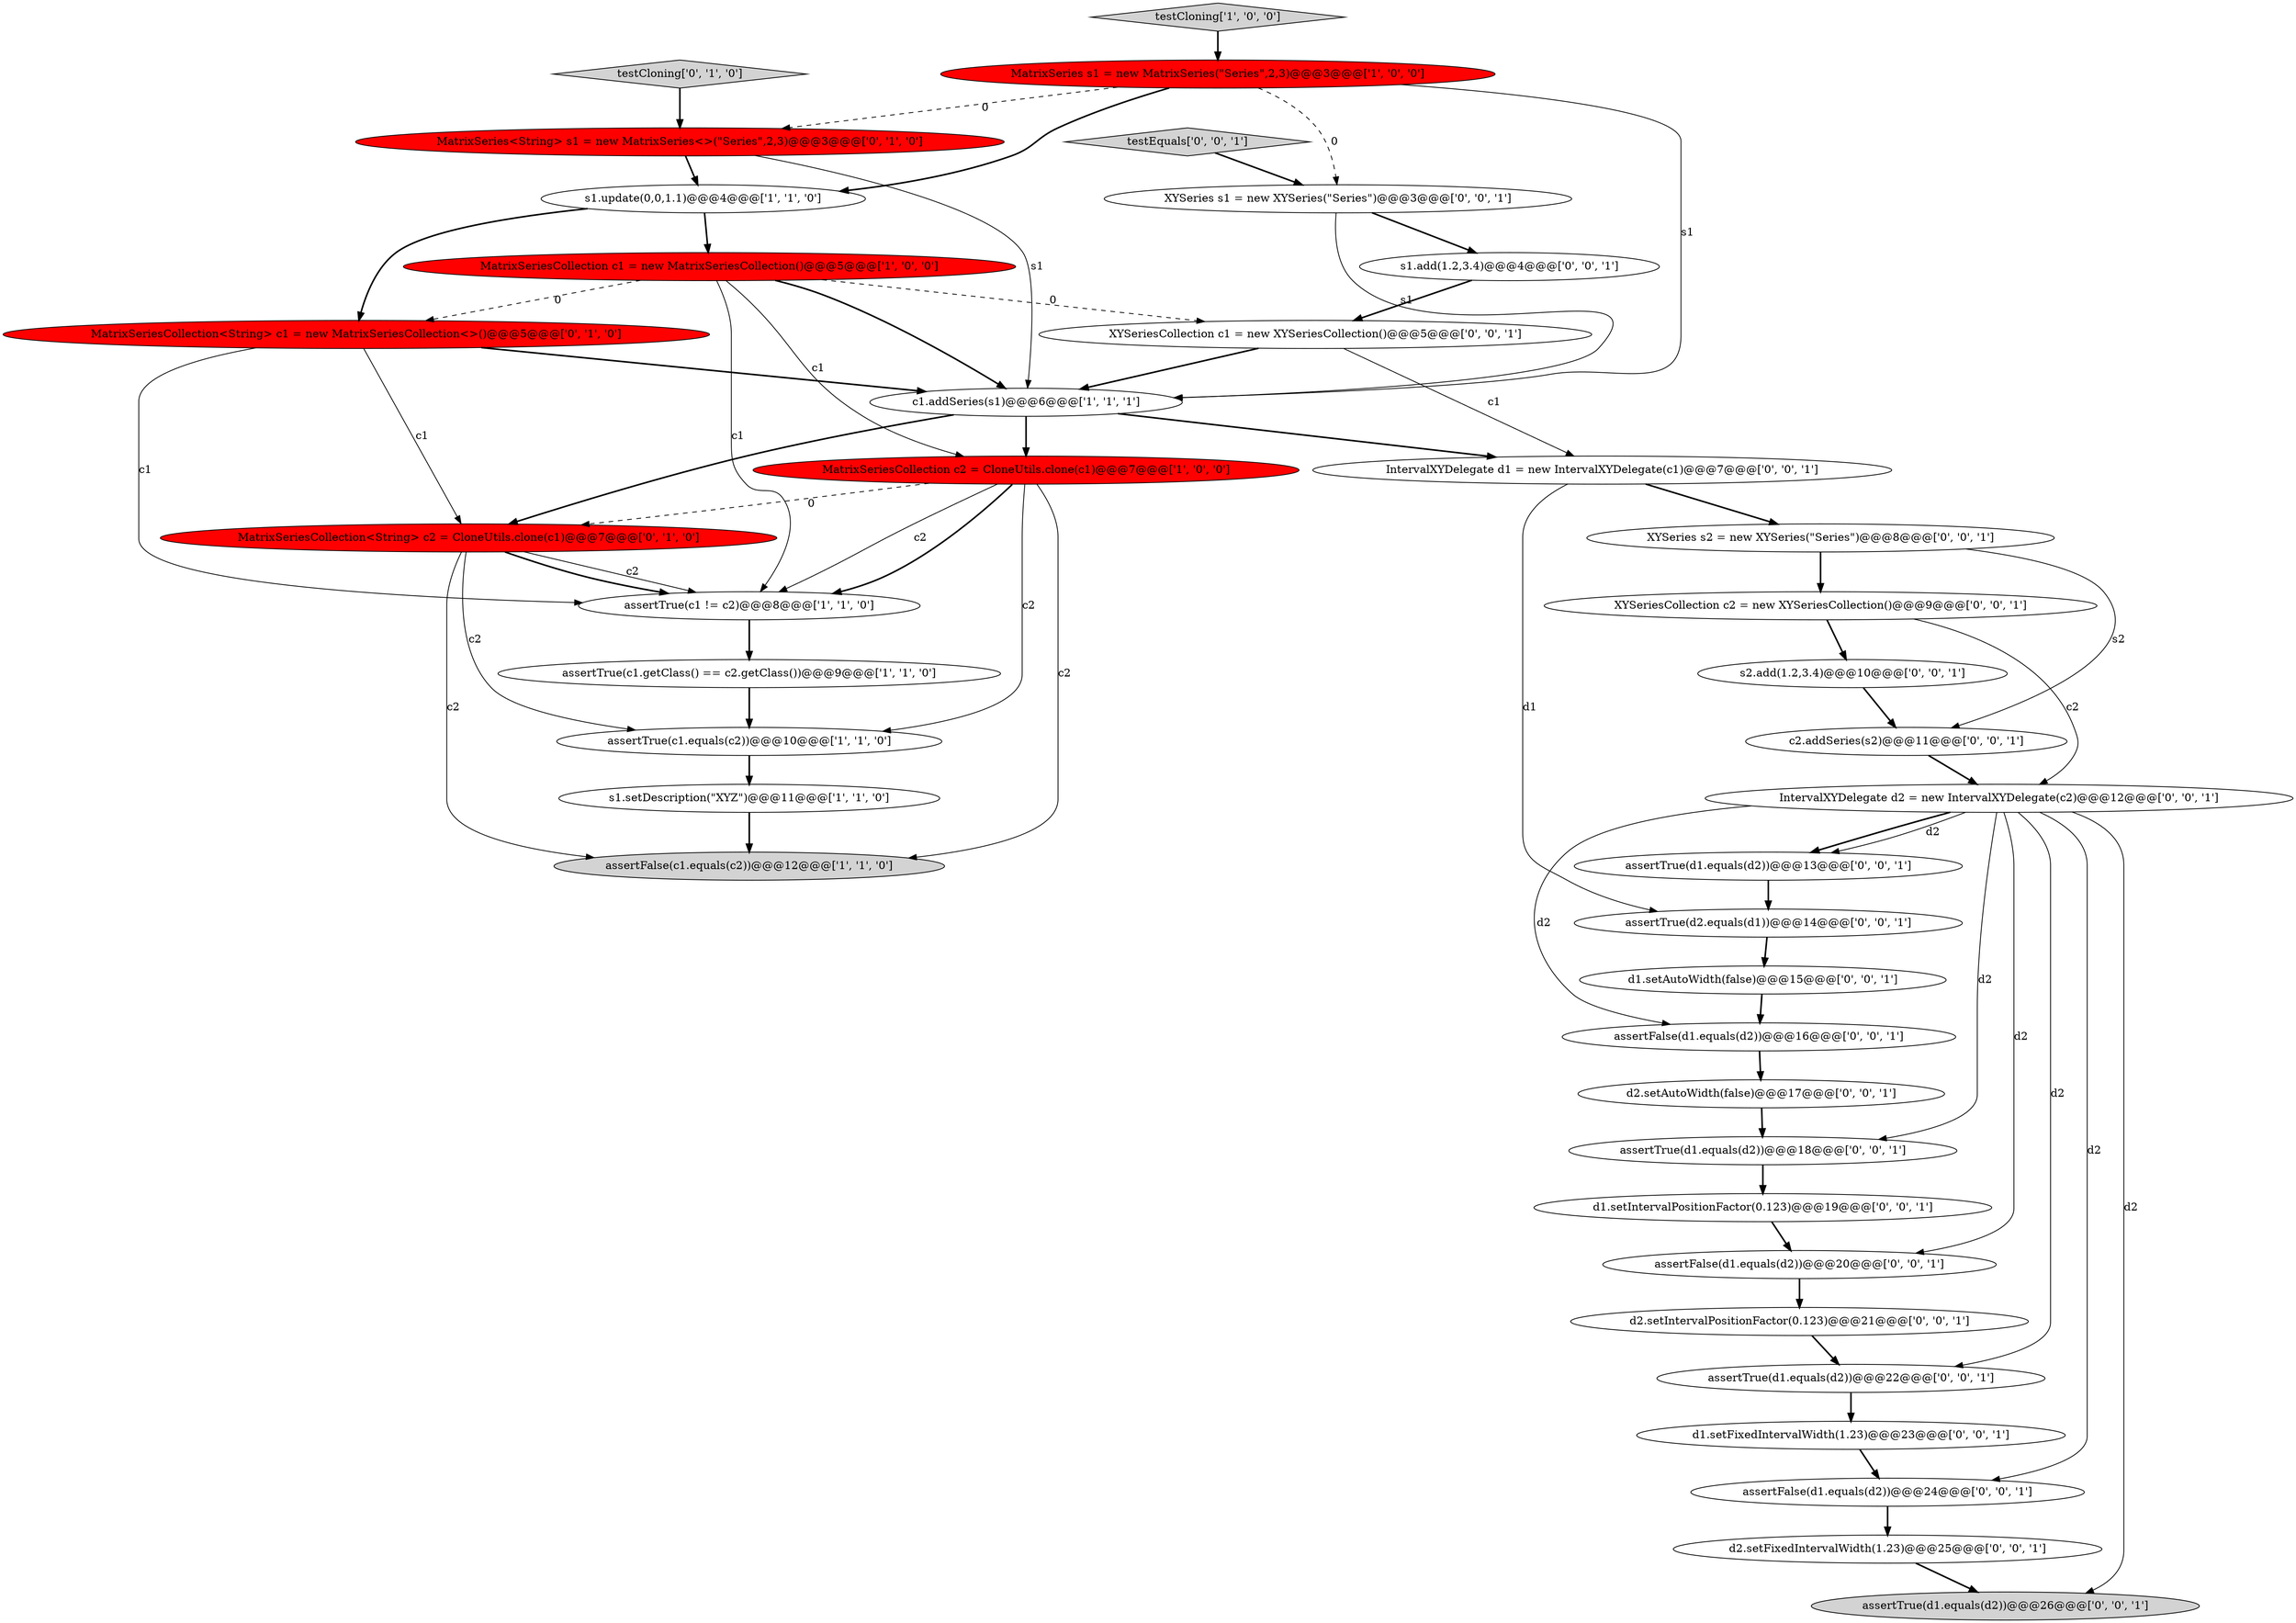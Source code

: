 digraph {
27 [style = filled, label = "assertTrue(d1.equals(d2))@@@22@@@['0', '0', '1']", fillcolor = white, shape = ellipse image = "AAA0AAABBB3BBB"];
15 [style = filled, label = "IntervalXYDelegate d2 = new IntervalXYDelegate(c2)@@@12@@@['0', '0', '1']", fillcolor = white, shape = ellipse image = "AAA0AAABBB3BBB"];
22 [style = filled, label = "IntervalXYDelegate d1 = new IntervalXYDelegate(c1)@@@7@@@['0', '0', '1']", fillcolor = white, shape = ellipse image = "AAA0AAABBB3BBB"];
6 [style = filled, label = "s1.update(0,0,1.1)@@@4@@@['1', '1', '0']", fillcolor = white, shape = ellipse image = "AAA0AAABBB1BBB"];
16 [style = filled, label = "d2.setAutoWidth(false)@@@17@@@['0', '0', '1']", fillcolor = white, shape = ellipse image = "AAA0AAABBB3BBB"];
25 [style = filled, label = "assertFalse(d1.equals(d2))@@@24@@@['0', '0', '1']", fillcolor = white, shape = ellipse image = "AAA0AAABBB3BBB"];
8 [style = filled, label = "assertTrue(c1.getClass() == c2.getClass())@@@9@@@['1', '1', '0']", fillcolor = white, shape = ellipse image = "AAA0AAABBB1BBB"];
26 [style = filled, label = "XYSeries s2 = new XYSeries(\"Series\")@@@8@@@['0', '0', '1']", fillcolor = white, shape = ellipse image = "AAA0AAABBB3BBB"];
18 [style = filled, label = "d2.setIntervalPositionFactor(0.123)@@@21@@@['0', '0', '1']", fillcolor = white, shape = ellipse image = "AAA0AAABBB3BBB"];
13 [style = filled, label = "MatrixSeries<String> s1 = new MatrixSeries<>(\"Series\",2,3)@@@3@@@['0', '1', '0']", fillcolor = red, shape = ellipse image = "AAA1AAABBB2BBB"];
31 [style = filled, label = "assertTrue(d1.equals(d2))@@@26@@@['0', '0', '1']", fillcolor = lightgray, shape = ellipse image = "AAA0AAABBB3BBB"];
1 [style = filled, label = "MatrixSeriesCollection c1 = new MatrixSeriesCollection()@@@5@@@['1', '0', '0']", fillcolor = red, shape = ellipse image = "AAA1AAABBB1BBB"];
20 [style = filled, label = "testEquals['0', '0', '1']", fillcolor = lightgray, shape = diamond image = "AAA0AAABBB3BBB"];
17 [style = filled, label = "assertFalse(d1.equals(d2))@@@20@@@['0', '0', '1']", fillcolor = white, shape = ellipse image = "AAA0AAABBB3BBB"];
10 [style = filled, label = "assertTrue(c1.equals(c2))@@@10@@@['1', '1', '0']", fillcolor = white, shape = ellipse image = "AAA0AAABBB1BBB"];
28 [style = filled, label = "d1.setFixedIntervalWidth(1.23)@@@23@@@['0', '0', '1']", fillcolor = white, shape = ellipse image = "AAA0AAABBB3BBB"];
36 [style = filled, label = "assertTrue(d2.equals(d1))@@@14@@@['0', '0', '1']", fillcolor = white, shape = ellipse image = "AAA0AAABBB3BBB"];
12 [style = filled, label = "testCloning['0', '1', '0']", fillcolor = lightgray, shape = diamond image = "AAA0AAABBB2BBB"];
35 [style = filled, label = "d1.setIntervalPositionFactor(0.123)@@@19@@@['0', '0', '1']", fillcolor = white, shape = ellipse image = "AAA0AAABBB3BBB"];
29 [style = filled, label = "XYSeriesCollection c1 = new XYSeriesCollection()@@@5@@@['0', '0', '1']", fillcolor = white, shape = ellipse image = "AAA0AAABBB3BBB"];
4 [style = filled, label = "testCloning['1', '0', '0']", fillcolor = lightgray, shape = diamond image = "AAA0AAABBB1BBB"];
37 [style = filled, label = "d2.setFixedIntervalWidth(1.23)@@@25@@@['0', '0', '1']", fillcolor = white, shape = ellipse image = "AAA0AAABBB3BBB"];
2 [style = filled, label = "assertFalse(c1.equals(c2))@@@12@@@['1', '1', '0']", fillcolor = lightgray, shape = ellipse image = "AAA0AAABBB1BBB"];
23 [style = filled, label = "assertTrue(d1.equals(d2))@@@18@@@['0', '0', '1']", fillcolor = white, shape = ellipse image = "AAA0AAABBB3BBB"];
3 [style = filled, label = "MatrixSeries s1 = new MatrixSeries(\"Series\",2,3)@@@3@@@['1', '0', '0']", fillcolor = red, shape = ellipse image = "AAA1AAABBB1BBB"];
11 [style = filled, label = "MatrixSeriesCollection<String> c2 = CloneUtils.clone(c1)@@@7@@@['0', '1', '0']", fillcolor = red, shape = ellipse image = "AAA1AAABBB2BBB"];
19 [style = filled, label = "XYSeriesCollection c2 = new XYSeriesCollection()@@@9@@@['0', '0', '1']", fillcolor = white, shape = ellipse image = "AAA0AAABBB3BBB"];
32 [style = filled, label = "c2.addSeries(s2)@@@11@@@['0', '0', '1']", fillcolor = white, shape = ellipse image = "AAA0AAABBB3BBB"];
14 [style = filled, label = "MatrixSeriesCollection<String> c1 = new MatrixSeriesCollection<>()@@@5@@@['0', '1', '0']", fillcolor = red, shape = ellipse image = "AAA1AAABBB2BBB"];
21 [style = filled, label = "d1.setAutoWidth(false)@@@15@@@['0', '0', '1']", fillcolor = white, shape = ellipse image = "AAA0AAABBB3BBB"];
24 [style = filled, label = "assertFalse(d1.equals(d2))@@@16@@@['0', '0', '1']", fillcolor = white, shape = ellipse image = "AAA0AAABBB3BBB"];
0 [style = filled, label = "MatrixSeriesCollection c2 = CloneUtils.clone(c1)@@@7@@@['1', '0', '0']", fillcolor = red, shape = ellipse image = "AAA1AAABBB1BBB"];
7 [style = filled, label = "assertTrue(c1 != c2)@@@8@@@['1', '1', '0']", fillcolor = white, shape = ellipse image = "AAA0AAABBB1BBB"];
33 [style = filled, label = "XYSeries s1 = new XYSeries(\"Series\")@@@3@@@['0', '0', '1']", fillcolor = white, shape = ellipse image = "AAA0AAABBB3BBB"];
38 [style = filled, label = "s2.add(1.2,3.4)@@@10@@@['0', '0', '1']", fillcolor = white, shape = ellipse image = "AAA0AAABBB3BBB"];
9 [style = filled, label = "s1.setDescription(\"XYZ\")@@@11@@@['1', '1', '0']", fillcolor = white, shape = ellipse image = "AAA0AAABBB1BBB"];
34 [style = filled, label = "assertTrue(d1.equals(d2))@@@13@@@['0', '0', '1']", fillcolor = white, shape = ellipse image = "AAA0AAABBB3BBB"];
30 [style = filled, label = "s1.add(1.2,3.4)@@@4@@@['0', '0', '1']", fillcolor = white, shape = ellipse image = "AAA0AAABBB3BBB"];
5 [style = filled, label = "c1.addSeries(s1)@@@6@@@['1', '1', '1']", fillcolor = white, shape = ellipse image = "AAA0AAABBB1BBB"];
1->5 [style = bold, label=""];
22->26 [style = bold, label=""];
1->7 [style = solid, label="c1"];
8->10 [style = bold, label=""];
4->3 [style = bold, label=""];
29->5 [style = bold, label=""];
15->34 [style = bold, label=""];
1->14 [style = dashed, label="0"];
9->2 [style = bold, label=""];
3->33 [style = dashed, label="0"];
27->28 [style = bold, label=""];
1->0 [style = solid, label="c1"];
0->10 [style = solid, label="c2"];
11->7 [style = solid, label="c2"];
1->29 [style = dashed, label="0"];
3->6 [style = bold, label=""];
19->15 [style = solid, label="c2"];
21->24 [style = bold, label=""];
0->11 [style = dashed, label="0"];
16->23 [style = bold, label=""];
14->11 [style = solid, label="c1"];
26->19 [style = bold, label=""];
7->8 [style = bold, label=""];
26->32 [style = solid, label="s2"];
3->13 [style = dashed, label="0"];
30->29 [style = bold, label=""];
20->33 [style = bold, label=""];
29->22 [style = solid, label="c1"];
38->32 [style = bold, label=""];
0->7 [style = bold, label=""];
15->34 [style = solid, label="d2"];
23->35 [style = bold, label=""];
6->14 [style = bold, label=""];
22->36 [style = solid, label="d1"];
36->21 [style = bold, label=""];
6->1 [style = bold, label=""];
12->13 [style = bold, label=""];
24->16 [style = bold, label=""];
33->5 [style = solid, label="s1"];
13->5 [style = solid, label="s1"];
15->23 [style = solid, label="d2"];
15->17 [style = solid, label="d2"];
5->0 [style = bold, label=""];
18->27 [style = bold, label=""];
37->31 [style = bold, label=""];
25->37 [style = bold, label=""];
14->7 [style = solid, label="c1"];
15->25 [style = solid, label="d2"];
15->31 [style = solid, label="d2"];
11->10 [style = solid, label="c2"];
34->36 [style = bold, label=""];
17->18 [style = bold, label=""];
15->24 [style = solid, label="d2"];
32->15 [style = bold, label=""];
35->17 [style = bold, label=""];
33->30 [style = bold, label=""];
0->2 [style = solid, label="c2"];
28->25 [style = bold, label=""];
15->27 [style = solid, label="d2"];
10->9 [style = bold, label=""];
5->11 [style = bold, label=""];
0->7 [style = solid, label="c2"];
11->2 [style = solid, label="c2"];
13->6 [style = bold, label=""];
3->5 [style = solid, label="s1"];
5->22 [style = bold, label=""];
19->38 [style = bold, label=""];
11->7 [style = bold, label=""];
14->5 [style = bold, label=""];
}
